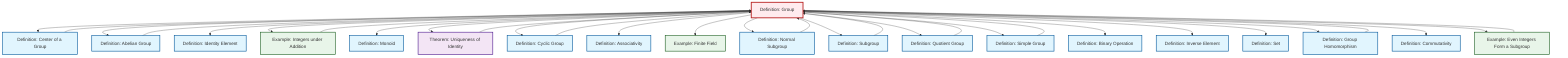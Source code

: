 graph TD
    classDef definition fill:#e1f5fe,stroke:#01579b,stroke-width:2px
    classDef theorem fill:#f3e5f5,stroke:#4a148c,stroke-width:2px
    classDef axiom fill:#fff3e0,stroke:#e65100,stroke-width:2px
    classDef example fill:#e8f5e9,stroke:#1b5e20,stroke-width:2px
    classDef current fill:#ffebee,stroke:#b71c1c,stroke-width:3px
    def-group["Definition: Group"]:::definition
    def-center-of-group["Definition: Center of a Group"]:::definition
    thm-unique-identity["Theorem: Uniqueness of Identity"]:::theorem
    ex-finite-field["Example: Finite Field"]:::example
    ex-integers-addition["Example: Integers under Addition"]:::example
    def-homomorphism["Definition: Group Homomorphism"]:::definition
    def-quotient-group["Definition: Quotient Group"]:::definition
    def-subgroup["Definition: Subgroup"]:::definition
    def-abelian-group["Definition: Abelian Group"]:::definition
    def-commutativity["Definition: Commutativity"]:::definition
    def-normal-subgroup["Definition: Normal Subgroup"]:::definition
    def-set["Definition: Set"]:::definition
    def-inverse-element["Definition: Inverse Element"]:::definition
    def-identity-element["Definition: Identity Element"]:::definition
    def-monoid["Definition: Monoid"]:::definition
    ex-even-integers-subgroup["Example: Even Integers Form a Subgroup"]:::example
    def-associativity["Definition: Associativity"]:::definition
    def-simple-group["Definition: Simple Group"]:::definition
    def-cyclic-group["Definition: Cyclic Group"]:::definition
    def-binary-operation["Definition: Binary Operation"]:::definition
    def-group --> def-center-of-group
    def-group --> def-abelian-group
    def-normal-subgroup --> def-group
    def-group --> def-identity-element
    def-group --> ex-integers-addition
    def-group --> def-monoid
    def-group --> thm-unique-identity
    def-simple-group --> def-group
    ex-integers-addition --> def-group
    def-group --> def-cyclic-group
    def-group --> def-associativity
    def-group --> ex-finite-field
    def-quotient-group --> def-group
    def-cyclic-group --> def-group
    def-group --> def-normal-subgroup
    def-group --> def-subgroup
    def-group --> def-quotient-group
    ex-even-integers-subgroup --> def-group
    def-group --> def-simple-group
    def-center-of-group --> def-group
    def-abelian-group --> def-group
    def-group --> def-binary-operation
    def-group --> def-inverse-element
    def-group --> def-set
    def-group --> def-homomorphism
    def-group --> def-commutativity
    thm-unique-identity --> def-group
    def-subgroup --> def-group
    def-group --> ex-even-integers-subgroup
    def-homomorphism --> def-group
    class def-group current